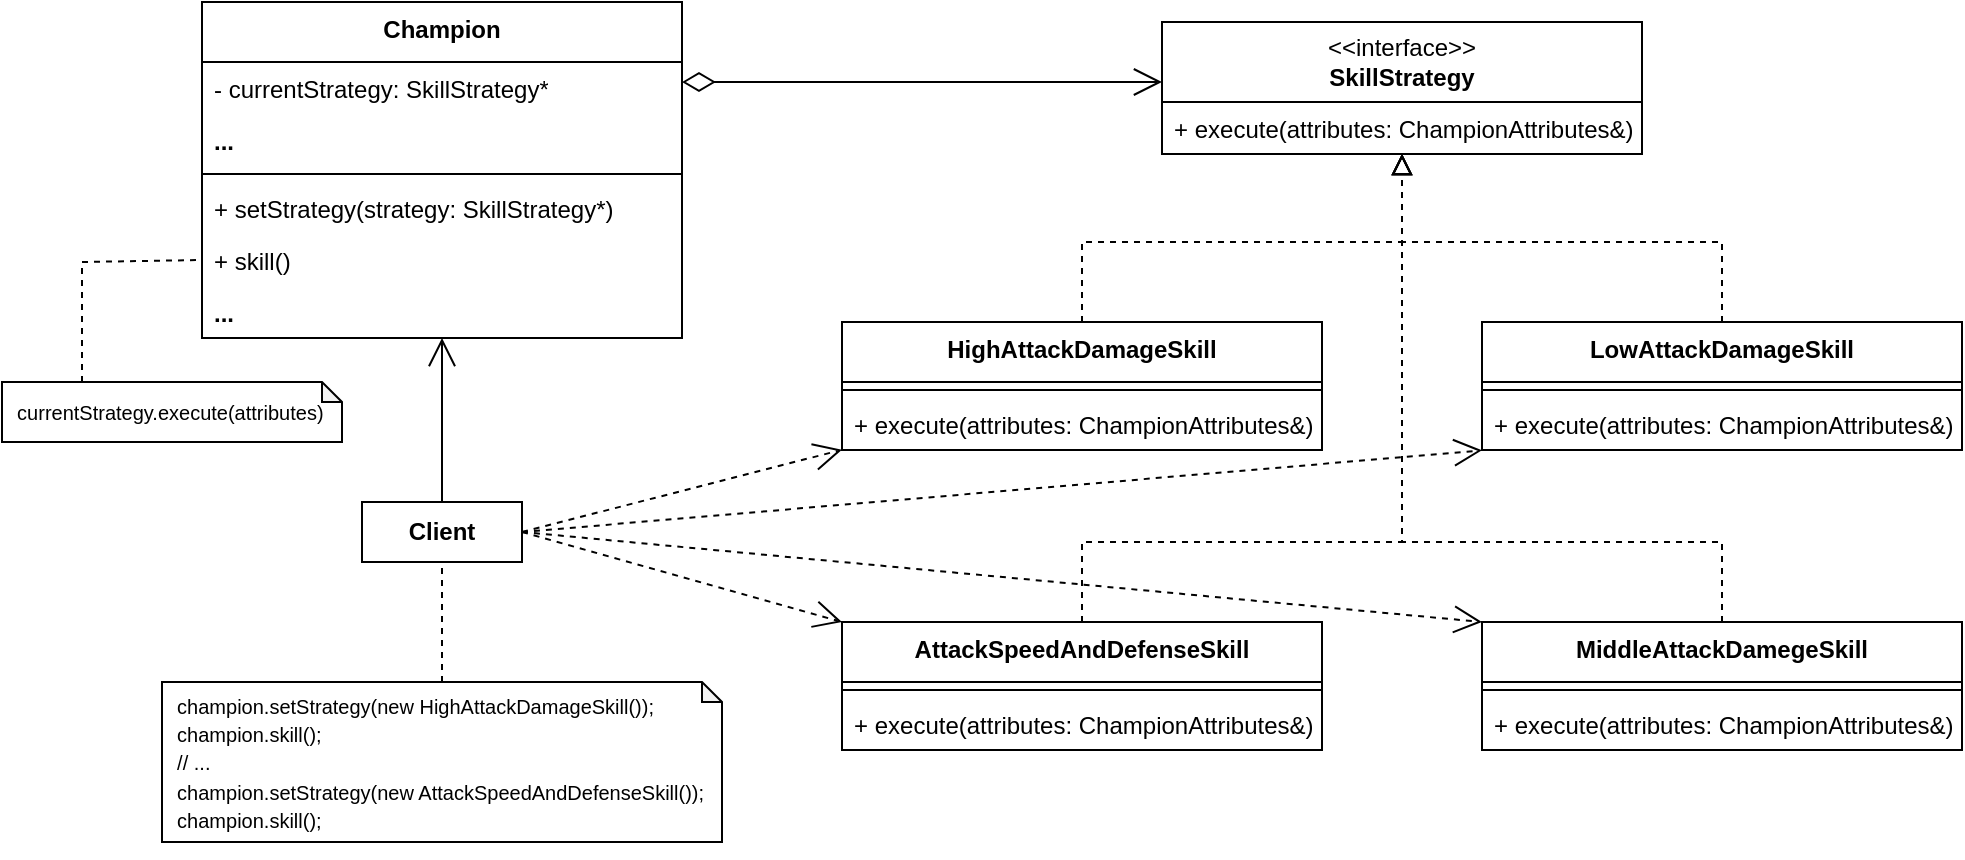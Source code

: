 <mxfile version="22.0.2" type="device">
  <diagram name="第 1 页" id="D24tb7HSdJi7lWNGbeG0">
    <mxGraphModel dx="956" dy="586" grid="1" gridSize="10" guides="1" tooltips="1" connect="1" arrows="1" fold="1" page="1" pageScale="1" pageWidth="827" pageHeight="1169" math="0" shadow="0">
      <root>
        <mxCell id="0" />
        <mxCell id="1" parent="0" />
        <mxCell id="dF2QVhLy2lV5F-MIIw8n-1" value="Champion" style="swimlane;fontStyle=1;align=center;verticalAlign=top;childLayout=stackLayout;horizontal=1;startSize=30;horizontalStack=0;resizeParent=1;resizeParentMax=0;resizeLast=0;collapsible=1;marginBottom=0;whiteSpace=wrap;html=1;" vertex="1" parent="1">
          <mxGeometry x="140" y="40" width="240" height="168" as="geometry" />
        </mxCell>
        <mxCell id="dF2QVhLy2lV5F-MIIw8n-2" value="- currentStrategy:&amp;nbsp;SkillStrategy*" style="text;strokeColor=none;fillColor=none;align=left;verticalAlign=top;spacingLeft=4;spacingRight=4;overflow=hidden;rotatable=0;points=[[0,0.5],[1,0.5]];portConstraint=eastwest;whiteSpace=wrap;html=1;" vertex="1" parent="dF2QVhLy2lV5F-MIIw8n-1">
          <mxGeometry y="30" width="240" height="26" as="geometry" />
        </mxCell>
        <mxCell id="dF2QVhLy2lV5F-MIIw8n-3" value="&lt;b&gt;...&lt;/b&gt;" style="text;strokeColor=none;fillColor=none;align=left;verticalAlign=top;spacingLeft=4;spacingRight=4;overflow=hidden;rotatable=0;points=[[0,0.5],[1,0.5]];portConstraint=eastwest;whiteSpace=wrap;html=1;" vertex="1" parent="dF2QVhLy2lV5F-MIIw8n-1">
          <mxGeometry y="56" width="240" height="26" as="geometry" />
        </mxCell>
        <mxCell id="dF2QVhLy2lV5F-MIIw8n-4" value="" style="line;strokeWidth=1;fillColor=none;align=left;verticalAlign=middle;spacingTop=-1;spacingLeft=3;spacingRight=3;rotatable=0;labelPosition=right;points=[];portConstraint=eastwest;strokeColor=inherit;" vertex="1" parent="dF2QVhLy2lV5F-MIIw8n-1">
          <mxGeometry y="82" width="240" height="8" as="geometry" />
        </mxCell>
        <mxCell id="dF2QVhLy2lV5F-MIIw8n-5" value="+ setStrategy(strategy: SkillStrategy*&lt;span style=&quot;background-color: initial;&quot;&gt;)&lt;/span&gt;" style="text;strokeColor=none;fillColor=none;align=left;verticalAlign=top;spacingLeft=4;spacingRight=4;overflow=hidden;rotatable=0;points=[[0,0.5],[1,0.5]];portConstraint=eastwest;whiteSpace=wrap;html=1;" vertex="1" parent="dF2QVhLy2lV5F-MIIw8n-1">
          <mxGeometry y="90" width="240" height="26" as="geometry" />
        </mxCell>
        <mxCell id="dF2QVhLy2lV5F-MIIw8n-6" value="+&amp;nbsp;skill&lt;span style=&quot;background-color: initial;&quot;&gt;()&lt;/span&gt;" style="text;strokeColor=none;fillColor=none;align=left;verticalAlign=top;spacingLeft=4;spacingRight=4;overflow=hidden;rotatable=0;points=[[0,0.5],[1,0.5]];portConstraint=eastwest;whiteSpace=wrap;html=1;" vertex="1" parent="dF2QVhLy2lV5F-MIIw8n-1">
          <mxGeometry y="116" width="240" height="26" as="geometry" />
        </mxCell>
        <mxCell id="dF2QVhLy2lV5F-MIIw8n-7" value="&lt;b&gt;...&lt;/b&gt;" style="text;strokeColor=none;fillColor=none;align=left;verticalAlign=top;spacingLeft=4;spacingRight=4;overflow=hidden;rotatable=0;points=[[0,0.5],[1,0.5]];portConstraint=eastwest;whiteSpace=wrap;html=1;" vertex="1" parent="dF2QVhLy2lV5F-MIIw8n-1">
          <mxGeometry y="142" width="240" height="26" as="geometry" />
        </mxCell>
        <mxCell id="dF2QVhLy2lV5F-MIIw8n-8" value="AttackSpeedAndDefenseSkill" style="swimlane;fontStyle=1;align=center;verticalAlign=top;childLayout=stackLayout;horizontal=1;startSize=30;horizontalStack=0;resizeParent=1;resizeParentMax=0;resizeLast=0;collapsible=1;marginBottom=0;whiteSpace=wrap;html=1;" vertex="1" parent="1">
          <mxGeometry x="460" y="350" width="240" height="64" as="geometry" />
        </mxCell>
        <mxCell id="dF2QVhLy2lV5F-MIIw8n-9" value="" style="line;strokeWidth=1;fillColor=none;align=left;verticalAlign=middle;spacingTop=-1;spacingLeft=3;spacingRight=3;rotatable=0;labelPosition=right;points=[];portConstraint=eastwest;strokeColor=inherit;" vertex="1" parent="dF2QVhLy2lV5F-MIIw8n-8">
          <mxGeometry y="30" width="240" height="8" as="geometry" />
        </mxCell>
        <mxCell id="dF2QVhLy2lV5F-MIIw8n-10" value="+ execute(attributes:&amp;nbsp;ChampionAttributes&amp;amp;&lt;span style=&quot;background-color: initial;&quot;&gt;)&lt;/span&gt;" style="text;strokeColor=none;fillColor=none;align=left;verticalAlign=top;spacingLeft=4;spacingRight=4;overflow=hidden;rotatable=0;points=[[0,0.5],[1,0.5]];portConstraint=eastwest;whiteSpace=wrap;html=1;" vertex="1" parent="dF2QVhLy2lV5F-MIIw8n-8">
          <mxGeometry y="38" width="240" height="26" as="geometry" />
        </mxCell>
        <mxCell id="dF2QVhLy2lV5F-MIIw8n-11" value="HighAttackDamageSkill" style="swimlane;fontStyle=1;align=center;verticalAlign=top;childLayout=stackLayout;horizontal=1;startSize=30;horizontalStack=0;resizeParent=1;resizeParentMax=0;resizeLast=0;collapsible=1;marginBottom=0;whiteSpace=wrap;html=1;" vertex="1" parent="1">
          <mxGeometry x="460" y="200" width="240" height="64" as="geometry" />
        </mxCell>
        <mxCell id="dF2QVhLy2lV5F-MIIw8n-12" value="" style="line;strokeWidth=1;fillColor=none;align=left;verticalAlign=middle;spacingTop=-1;spacingLeft=3;spacingRight=3;rotatable=0;labelPosition=right;points=[];portConstraint=eastwest;strokeColor=inherit;" vertex="1" parent="dF2QVhLy2lV5F-MIIw8n-11">
          <mxGeometry y="30" width="240" height="8" as="geometry" />
        </mxCell>
        <mxCell id="dF2QVhLy2lV5F-MIIw8n-13" value="+ execute(attributes:&amp;nbsp;ChampionAttributes&amp;amp;&lt;span style=&quot;background-color: initial;&quot;&gt;)&lt;/span&gt;" style="text;strokeColor=none;fillColor=none;align=left;verticalAlign=top;spacingLeft=4;spacingRight=4;overflow=hidden;rotatable=0;points=[[0,0.5],[1,0.5]];portConstraint=eastwest;whiteSpace=wrap;html=1;" vertex="1" parent="dF2QVhLy2lV5F-MIIw8n-11">
          <mxGeometry y="38" width="240" height="26" as="geometry" />
        </mxCell>
        <mxCell id="dF2QVhLy2lV5F-MIIw8n-14" value="LowAttackDamageSkill" style="swimlane;fontStyle=1;align=center;verticalAlign=top;childLayout=stackLayout;horizontal=1;startSize=30;horizontalStack=0;resizeParent=1;resizeParentMax=0;resizeLast=0;collapsible=1;marginBottom=0;whiteSpace=wrap;html=1;" vertex="1" parent="1">
          <mxGeometry x="780" y="200" width="240" height="64" as="geometry" />
        </mxCell>
        <mxCell id="dF2QVhLy2lV5F-MIIw8n-15" value="" style="line;strokeWidth=1;fillColor=none;align=left;verticalAlign=middle;spacingTop=-1;spacingLeft=3;spacingRight=3;rotatable=0;labelPosition=right;points=[];portConstraint=eastwest;strokeColor=inherit;" vertex="1" parent="dF2QVhLy2lV5F-MIIw8n-14">
          <mxGeometry y="30" width="240" height="8" as="geometry" />
        </mxCell>
        <mxCell id="dF2QVhLy2lV5F-MIIw8n-16" value="+ execute(attributes:&amp;nbsp;ChampionAttributes&amp;amp;&lt;span style=&quot;background-color: initial;&quot;&gt;)&lt;/span&gt;" style="text;strokeColor=none;fillColor=none;align=left;verticalAlign=top;spacingLeft=4;spacingRight=4;overflow=hidden;rotatable=0;points=[[0,0.5],[1,0.5]];portConstraint=eastwest;whiteSpace=wrap;html=1;" vertex="1" parent="dF2QVhLy2lV5F-MIIw8n-14">
          <mxGeometry y="38" width="240" height="26" as="geometry" />
        </mxCell>
        <mxCell id="dF2QVhLy2lV5F-MIIw8n-17" value="MiddleAttackDamegeSkill" style="swimlane;fontStyle=1;align=center;verticalAlign=top;childLayout=stackLayout;horizontal=1;startSize=30;horizontalStack=0;resizeParent=1;resizeParentMax=0;resizeLast=0;collapsible=1;marginBottom=0;whiteSpace=wrap;html=1;" vertex="1" parent="1">
          <mxGeometry x="780" y="350" width="240" height="64" as="geometry" />
        </mxCell>
        <mxCell id="dF2QVhLy2lV5F-MIIw8n-18" value="" style="line;strokeWidth=1;fillColor=none;align=left;verticalAlign=middle;spacingTop=-1;spacingLeft=3;spacingRight=3;rotatable=0;labelPosition=right;points=[];portConstraint=eastwest;strokeColor=inherit;" vertex="1" parent="dF2QVhLy2lV5F-MIIw8n-17">
          <mxGeometry y="30" width="240" height="8" as="geometry" />
        </mxCell>
        <mxCell id="dF2QVhLy2lV5F-MIIw8n-19" value="+ execute(attributes:&amp;nbsp;ChampionAttributes&amp;amp;&lt;span style=&quot;background-color: initial;&quot;&gt;)&lt;/span&gt;" style="text;strokeColor=none;fillColor=none;align=left;verticalAlign=top;spacingLeft=4;spacingRight=4;overflow=hidden;rotatable=0;points=[[0,0.5],[1,0.5]];portConstraint=eastwest;whiteSpace=wrap;html=1;" vertex="1" parent="dF2QVhLy2lV5F-MIIw8n-17">
          <mxGeometry y="38" width="240" height="26" as="geometry" />
        </mxCell>
        <mxCell id="dF2QVhLy2lV5F-MIIw8n-20" value="" style="endArrow=block;startArrow=none;endFill=0;startFill=0;endSize=8;html=1;verticalAlign=bottom;dashed=1;labelBackgroundColor=none;rounded=0;exitX=0.5;exitY=0;exitDx=0;exitDy=0;entryX=0.5;entryY=1;entryDx=0;entryDy=0;" edge="1" parent="1" source="dF2QVhLy2lV5F-MIIw8n-8" target="dF2QVhLy2lV5F-MIIw8n-21">
          <mxGeometry width="160" relative="1" as="geometry">
            <mxPoint x="189.997" y="193" as="sourcePoint" />
            <mxPoint x="740" y="120" as="targetPoint" />
            <Array as="points">
              <mxPoint x="580" y="310" />
              <mxPoint x="740" y="310" />
            </Array>
          </mxGeometry>
        </mxCell>
        <mxCell id="dF2QVhLy2lV5F-MIIw8n-21" value="&amp;lt;&amp;lt;interface&amp;gt;&amp;gt;&lt;br style=&quot;border-color: var(--border-color);&quot;&gt;&lt;b style=&quot;border-color: var(--border-color);&quot;&gt;SkillStrategy&lt;/b&gt;" style="swimlane;fontStyle=0;childLayout=stackLayout;horizontal=1;startSize=40;fillColor=none;horizontalStack=0;resizeParent=1;resizeParentMax=0;resizeLast=0;collapsible=1;marginBottom=0;whiteSpace=wrap;html=1;" vertex="1" parent="1">
          <mxGeometry x="620" y="50" width="240" height="66" as="geometry" />
        </mxCell>
        <mxCell id="dF2QVhLy2lV5F-MIIw8n-22" value="+ execute(attributes:&amp;nbsp;ChampionAttributes&amp;amp;&lt;span style=&quot;background-color: initial;&quot;&gt;)&lt;/span&gt;" style="text;strokeColor=none;fillColor=none;align=left;verticalAlign=top;spacingLeft=4;spacingRight=4;overflow=hidden;rotatable=0;points=[[0,0.5],[1,0.5]];portConstraint=eastwest;whiteSpace=wrap;html=1;" vertex="1" parent="dF2QVhLy2lV5F-MIIw8n-21">
          <mxGeometry y="40" width="240" height="26" as="geometry" />
        </mxCell>
        <mxCell id="dF2QVhLy2lV5F-MIIw8n-23" value="" style="endArrow=block;startArrow=none;endFill=0;startFill=0;endSize=8;html=1;verticalAlign=bottom;dashed=1;labelBackgroundColor=none;rounded=0;exitX=0.5;exitY=0;exitDx=0;exitDy=0;entryX=0.5;entryY=1;entryDx=0;entryDy=0;" edge="1" parent="1" source="dF2QVhLy2lV5F-MIIw8n-17">
          <mxGeometry width="160" relative="1" as="geometry">
            <mxPoint x="320" y="200" as="sourcePoint" />
            <mxPoint x="740" y="116" as="targetPoint" />
            <Array as="points">
              <mxPoint x="900" y="310" />
              <mxPoint x="740" y="310" />
            </Array>
          </mxGeometry>
        </mxCell>
        <mxCell id="dF2QVhLy2lV5F-MIIw8n-24" value="" style="endArrow=block;startArrow=none;endFill=0;startFill=0;endSize=8;html=1;verticalAlign=bottom;dashed=1;labelBackgroundColor=none;rounded=0;exitX=0.5;exitY=0;exitDx=0;exitDy=0;entryX=0.5;entryY=1;entryDx=0;entryDy=0;" edge="1" parent="1" source="dF2QVhLy2lV5F-MIIw8n-11">
          <mxGeometry width="160" relative="1" as="geometry">
            <mxPoint x="320" y="200" as="sourcePoint" />
            <mxPoint x="740" y="116" as="targetPoint" />
            <Array as="points">
              <mxPoint x="580" y="160" />
              <mxPoint x="740" y="160" />
            </Array>
          </mxGeometry>
        </mxCell>
        <mxCell id="dF2QVhLy2lV5F-MIIw8n-25" value="" style="endArrow=block;startArrow=none;endFill=0;startFill=0;endSize=8;html=1;verticalAlign=bottom;dashed=1;labelBackgroundColor=none;rounded=0;exitX=0.5;exitY=0;exitDx=0;exitDy=0;entryX=0.5;entryY=1;entryDx=0;entryDy=0;" edge="1" parent="1" source="dF2QVhLy2lV5F-MIIw8n-14">
          <mxGeometry width="160" relative="1" as="geometry">
            <mxPoint x="320" y="200" as="sourcePoint" />
            <mxPoint x="740" y="116" as="targetPoint" />
            <Array as="points">
              <mxPoint x="900" y="160" />
              <mxPoint x="740" y="160" />
            </Array>
          </mxGeometry>
        </mxCell>
        <mxCell id="dF2QVhLy2lV5F-MIIw8n-26" value="" style="endArrow=open;html=1;endSize=12;startArrow=diamondThin;startSize=14;startFill=0;edgeStyle=orthogonalEdgeStyle;rounded=0;" edge="1" parent="1">
          <mxGeometry relative="1" as="geometry">
            <mxPoint x="380" y="80" as="sourcePoint" />
            <mxPoint x="620" y="80" as="targetPoint" />
            <Array as="points">
              <mxPoint x="570" y="80.36" />
              <mxPoint x="570" y="80.36" />
            </Array>
          </mxGeometry>
        </mxCell>
        <mxCell id="dF2QVhLy2lV5F-MIIw8n-27" value="&lt;b&gt;Client&lt;/b&gt;" style="html=1;whiteSpace=wrap;" vertex="1" parent="1">
          <mxGeometry x="220" y="290" width="80" height="30" as="geometry" />
        </mxCell>
        <mxCell id="dF2QVhLy2lV5F-MIIw8n-28" value="" style="endArrow=open;endFill=1;endSize=12;html=1;rounded=0;exitX=0.5;exitY=0;exitDx=0;exitDy=0;entryX=0.5;entryY=1;entryDx=0;entryDy=0;" edge="1" parent="1" source="dF2QVhLy2lV5F-MIIw8n-27" target="dF2QVhLy2lV5F-MIIw8n-1">
          <mxGeometry width="160" relative="1" as="geometry">
            <mxPoint x="259.29" y="284" as="sourcePoint" />
            <mxPoint x="259.29" y="220" as="targetPoint" />
          </mxGeometry>
        </mxCell>
        <mxCell id="dF2QVhLy2lV5F-MIIw8n-29" value="" style="endArrow=open;endSize=12;dashed=1;html=1;rounded=0;entryX=0;entryY=0.996;entryDx=0;entryDy=0;exitX=1;exitY=0.5;exitDx=0;exitDy=0;entryPerimeter=0;" edge="1" parent="1" source="dF2QVhLy2lV5F-MIIw8n-27" target="dF2QVhLy2lV5F-MIIw8n-13">
          <mxGeometry width="160" relative="1" as="geometry">
            <mxPoint x="380" y="450" as="sourcePoint" />
            <mxPoint x="250" y="450" as="targetPoint" />
            <Array as="points" />
          </mxGeometry>
        </mxCell>
        <mxCell id="dF2QVhLy2lV5F-MIIw8n-30" value="" style="endArrow=open;endSize=12;dashed=1;html=1;rounded=0;entryX=0;entryY=0;entryDx=0;entryDy=0;exitX=1;exitY=0.5;exitDx=0;exitDy=0;" edge="1" parent="1" source="dF2QVhLy2lV5F-MIIw8n-27" target="dF2QVhLy2lV5F-MIIw8n-8">
          <mxGeometry width="160" relative="1" as="geometry">
            <mxPoint x="310" y="315" as="sourcePoint" />
            <mxPoint x="470" y="226" as="targetPoint" />
            <Array as="points" />
          </mxGeometry>
        </mxCell>
        <mxCell id="dF2QVhLy2lV5F-MIIw8n-31" value="" style="endArrow=open;endSize=12;dashed=1;html=1;rounded=0;entryX=0;entryY=1.007;entryDx=0;entryDy=0;exitX=1;exitY=0.5;exitDx=0;exitDy=0;entryPerimeter=0;" edge="1" parent="1" source="dF2QVhLy2lV5F-MIIw8n-27" target="dF2QVhLy2lV5F-MIIw8n-16">
          <mxGeometry width="160" relative="1" as="geometry">
            <mxPoint x="290" y="400" as="sourcePoint" />
            <mxPoint x="450" y="477" as="targetPoint" />
            <Array as="points" />
          </mxGeometry>
        </mxCell>
        <mxCell id="dF2QVhLy2lV5F-MIIw8n-32" value="" style="endArrow=open;endSize=12;dashed=1;html=1;rounded=0;entryX=0;entryY=0;entryDx=0;entryDy=0;exitX=1;exitY=0.5;exitDx=0;exitDy=0;" edge="1" parent="1" source="dF2QVhLy2lV5F-MIIw8n-27" target="dF2QVhLy2lV5F-MIIw8n-17">
          <mxGeometry width="160" relative="1" as="geometry">
            <mxPoint x="240" y="523" as="sourcePoint" />
            <mxPoint x="400" y="450" as="targetPoint" />
            <Array as="points" />
          </mxGeometry>
        </mxCell>
        <mxCell id="dF2QVhLy2lV5F-MIIw8n-33" value="" style="endArrow=none;dashed=1;html=1;rounded=0;entryX=0;entryY=0.5;entryDx=0;entryDy=0;" edge="1" parent="1" target="dF2QVhLy2lV5F-MIIw8n-6">
          <mxGeometry width="50" height="50" relative="1" as="geometry">
            <mxPoint x="80" y="230" as="sourcePoint" />
            <mxPoint x="60" y="200" as="targetPoint" />
            <Array as="points">
              <mxPoint x="80" y="170" />
            </Array>
          </mxGeometry>
        </mxCell>
        <mxCell id="dF2QVhLy2lV5F-MIIw8n-34" value="&lt;span style=&quot;font-size: 10px;&quot;&gt;&amp;nbsp; currentStrategy.execute(attributes)&lt;/span&gt;" style="shape=note;whiteSpace=wrap;html=1;backgroundOutline=1;darkOpacity=0.05;align=left;size=10;" vertex="1" parent="1">
          <mxGeometry x="40" y="230" width="170" height="30" as="geometry" />
        </mxCell>
        <mxCell id="dF2QVhLy2lV5F-MIIw8n-35" value="&lt;pre&gt;&lt;font face=&quot;Helvetica&quot; style=&quot;font-size: 10px;&quot;&gt;&lt;font style=&quot;&quot;&gt;  champion.setStrategy(new HighAttackDamageSkill());&lt;br&gt;&lt;/font&gt;  champion.skill();&lt;br&gt;  // ...&lt;br&gt;  champion.setStrategy(new AttackSpeedAndDefenseSkill());&lt;br&gt;  champion.skill();&lt;/font&gt;&lt;/pre&gt;" style="shape=note;whiteSpace=wrap;html=1;backgroundOutline=1;darkOpacity=0.05;align=left;size=10;" vertex="1" parent="1">
          <mxGeometry x="120" y="380" width="280" height="80" as="geometry" />
        </mxCell>
        <mxCell id="dF2QVhLy2lV5F-MIIw8n-36" value="" style="endArrow=none;dashed=1;html=1;rounded=0;entryX=0.5;entryY=1;entryDx=0;entryDy=0;exitX=0.5;exitY=0;exitDx=0;exitDy=0;exitPerimeter=0;" edge="1" parent="1" source="dF2QVhLy2lV5F-MIIw8n-35" target="dF2QVhLy2lV5F-MIIw8n-27">
          <mxGeometry width="50" height="50" relative="1" as="geometry">
            <mxPoint x="90" y="240" as="sourcePoint" />
            <mxPoint x="150" y="179" as="targetPoint" />
            <Array as="points" />
          </mxGeometry>
        </mxCell>
      </root>
    </mxGraphModel>
  </diagram>
</mxfile>
